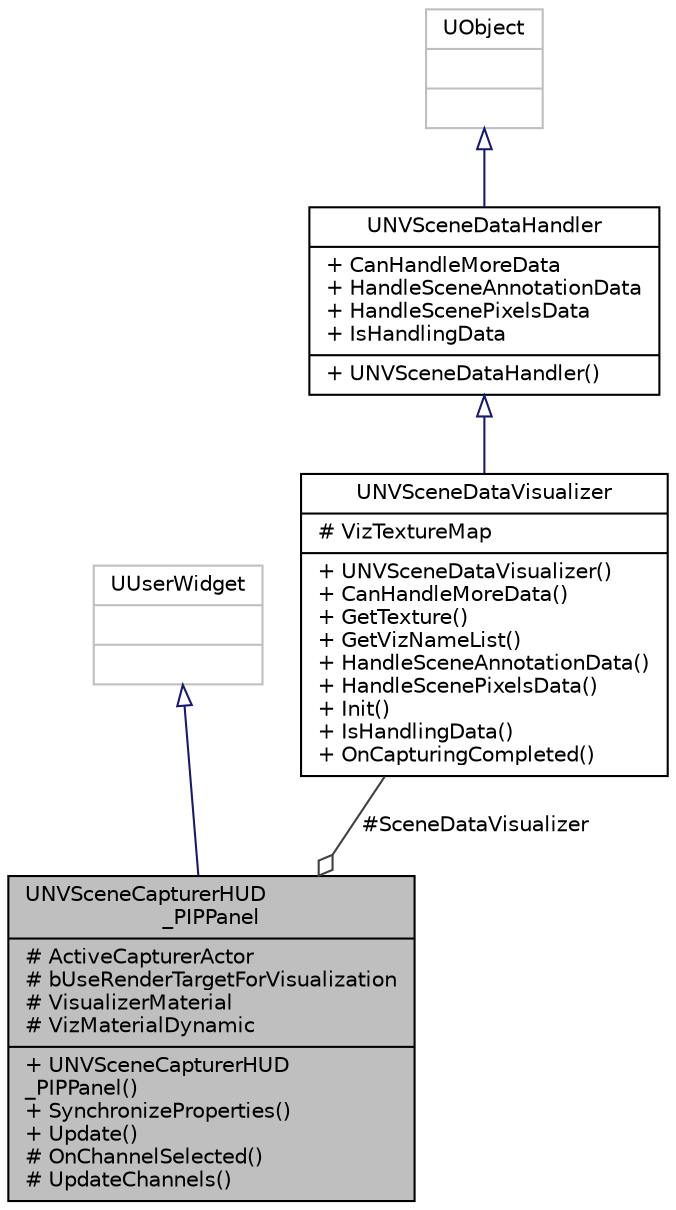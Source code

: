 digraph "UNVSceneCapturerHUD_PIPPanel"
{
  edge [fontname="Helvetica",fontsize="10",labelfontname="Helvetica",labelfontsize="10"];
  node [fontname="Helvetica",fontsize="10",shape=record];
  Node1 [label="{UNVSceneCapturerHUD\l_PIPPanel\n|# ActiveCapturerActor\l# bUseRenderTargetForVisualization\l# VisualizerMaterial\l# VizMaterialDynamic\l|+ UNVSceneCapturerHUD\l_PIPPanel()\l+ SynchronizeProperties()\l+ Update()\l# OnChannelSelected()\l# UpdateChannels()\l}",height=0.2,width=0.4,color="black", fillcolor="grey75", style="filled", fontcolor="black"];
  Node2 -> Node1 [dir="back",color="midnightblue",fontsize="10",style="solid",arrowtail="onormal",fontname="Helvetica"];
  Node2 [label="{UUserWidget\n||}",height=0.2,width=0.4,color="grey75", fillcolor="white", style="filled"];
  Node3 -> Node1 [color="grey25",fontsize="10",style="solid",label=" #SceneDataVisualizer" ,arrowhead="odiamond",fontname="Helvetica"];
  Node3 [label="{UNVSceneDataVisualizer\n|# VizTextureMap\l|+ UNVSceneDataVisualizer()\l+ CanHandleMoreData()\l+ GetTexture()\l+ GetVizNameList()\l+ HandleSceneAnnotationData()\l+ HandleScenePixelsData()\l+ Init()\l+ IsHandlingData()\l+ OnCapturingCompleted()\l}",height=0.2,width=0.4,color="black", fillcolor="white", style="filled",URL="$class_u_n_v_scene_data_visualizer.html"];
  Node4 -> Node3 [dir="back",color="midnightblue",fontsize="10",style="solid",arrowtail="onormal",fontname="Helvetica"];
  Node4 [label="{UNVSceneDataHandler\n|+ CanHandleMoreData\l+ HandleSceneAnnotationData\l+ HandleScenePixelsData\l+ IsHandlingData\l|+ UNVSceneDataHandler()\l}",height=0.2,width=0.4,color="black", fillcolor="white", style="filled",URL="$class_u_n_v_scene_data_handler.html"];
  Node5 -> Node4 [dir="back",color="midnightblue",fontsize="10",style="solid",arrowtail="onormal",fontname="Helvetica"];
  Node5 [label="{UObject\n||}",height=0.2,width=0.4,color="grey75", fillcolor="white", style="filled"];
}
